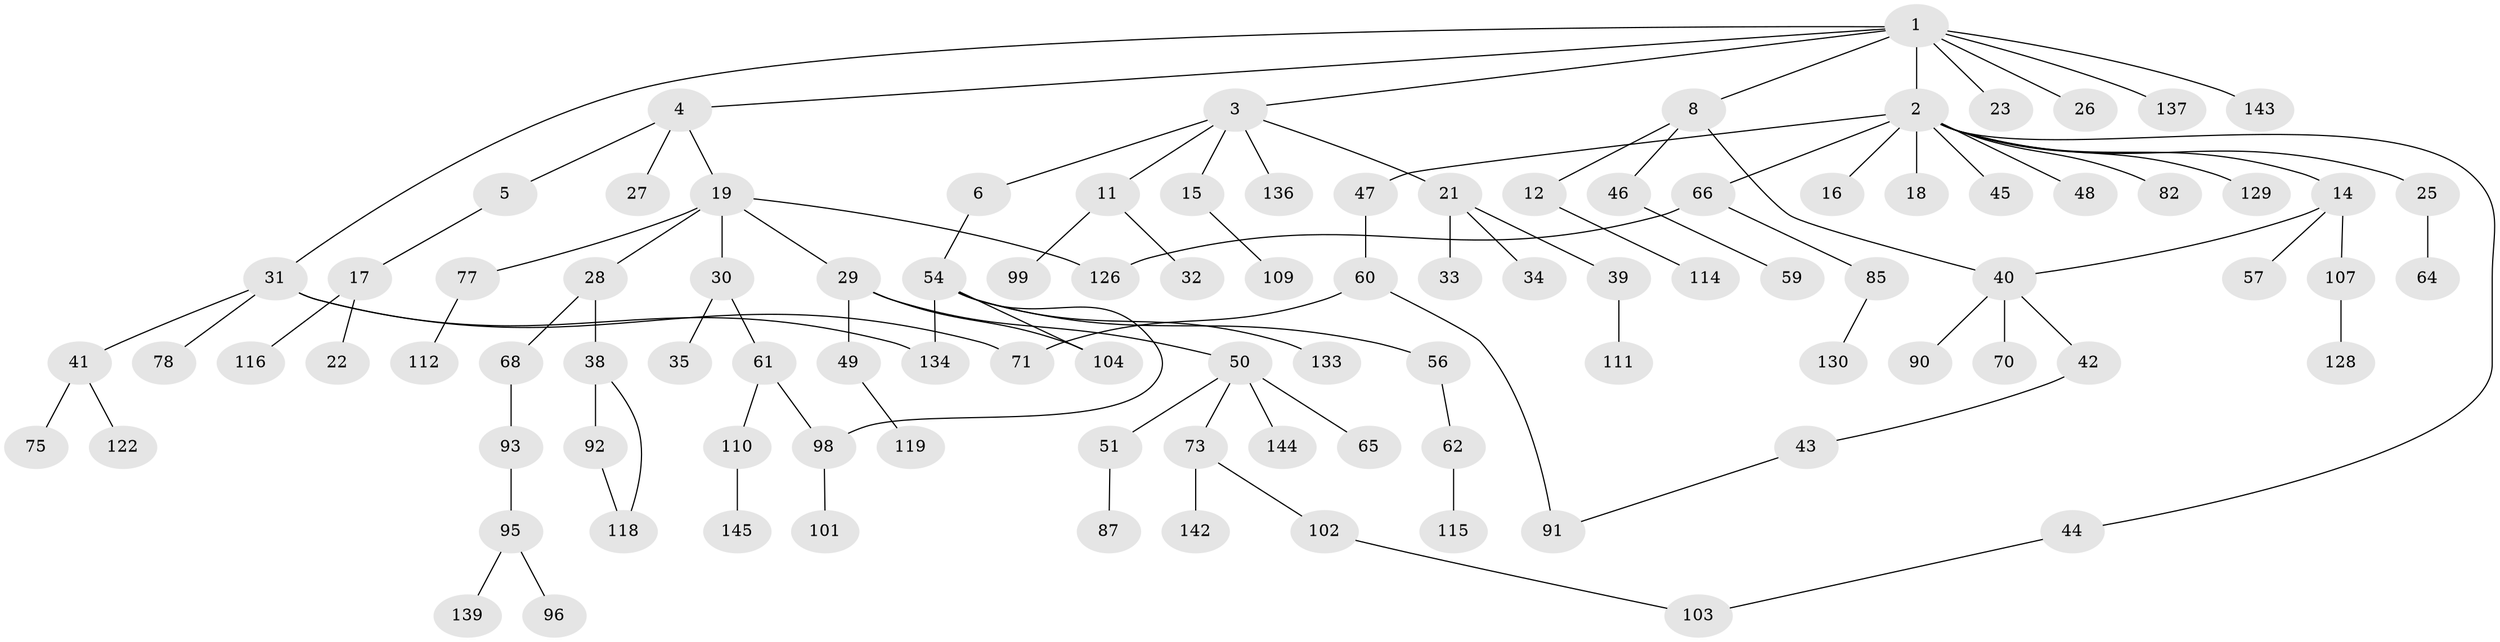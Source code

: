 // Generated by graph-tools (version 1.1) at 2025/23/03/03/25 07:23:32]
// undirected, 99 vertices, 107 edges
graph export_dot {
graph [start="1"]
  node [color=gray90,style=filled];
  1 [super="+13"];
  2 [super="+7"];
  3 [super="+123"];
  4 [super="+9"];
  5 [super="+10"];
  6 [super="+20"];
  8 [super="+81"];
  11 [super="+88"];
  12 [super="+141"];
  14 [super="+67"];
  15;
  16;
  17;
  18 [super="+74"];
  19 [super="+86"];
  21 [super="+24"];
  22 [super="+105"];
  23 [super="+69"];
  25 [super="+53"];
  26;
  27 [super="+100"];
  28 [super="+83"];
  29 [super="+72"];
  30 [super="+58"];
  31 [super="+37"];
  32 [super="+36"];
  33;
  34;
  35;
  38 [super="+52"];
  39 [super="+79"];
  40 [super="+55"];
  41 [super="+108"];
  42;
  43;
  44;
  45;
  46;
  47;
  48 [super="+124"];
  49 [super="+125"];
  50;
  51;
  54 [super="+94"];
  56;
  57;
  59;
  60 [super="+63"];
  61 [super="+117"];
  62 [super="+132"];
  64;
  65 [super="+84"];
  66;
  68;
  70 [super="+76"];
  71;
  73 [super="+80"];
  75;
  77;
  78 [super="+97"];
  82 [super="+106"];
  85 [super="+89"];
  87;
  90;
  91;
  92;
  93;
  95 [super="+120"];
  96;
  98 [super="+140"];
  99;
  101;
  102;
  103 [super="+135"];
  104 [super="+121"];
  107;
  109;
  110;
  111;
  112 [super="+113"];
  114;
  115 [super="+127"];
  116;
  118 [super="+131"];
  119;
  122;
  126;
  128;
  129;
  130;
  133;
  134;
  136 [super="+138"];
  137;
  139;
  142;
  143;
  144;
  145;
  1 -- 2;
  1 -- 3;
  1 -- 4;
  1 -- 8;
  1 -- 31;
  1 -- 137;
  1 -- 143;
  1 -- 26;
  1 -- 23;
  2 -- 14;
  2 -- 18;
  2 -- 25;
  2 -- 48;
  2 -- 129;
  2 -- 66;
  2 -- 44;
  2 -- 45;
  2 -- 47;
  2 -- 16;
  2 -- 82;
  3 -- 6;
  3 -- 11;
  3 -- 15;
  3 -- 21;
  3 -- 136;
  4 -- 5;
  4 -- 19;
  4 -- 27;
  5 -- 17;
  6 -- 54;
  8 -- 12;
  8 -- 46;
  8 -- 40;
  11 -- 32;
  11 -- 99;
  12 -- 114;
  14 -- 40;
  14 -- 57;
  14 -- 107;
  15 -- 109;
  17 -- 22;
  17 -- 116;
  19 -- 28;
  19 -- 29;
  19 -- 30;
  19 -- 77;
  19 -- 126;
  21 -- 33;
  21 -- 34;
  21 -- 39;
  25 -- 64;
  28 -- 38;
  28 -- 68;
  29 -- 49;
  29 -- 50;
  29 -- 104;
  30 -- 35;
  30 -- 61;
  31 -- 41;
  31 -- 71;
  31 -- 78;
  31 -- 134;
  38 -- 92;
  38 -- 118;
  39 -- 111;
  40 -- 42;
  40 -- 70;
  40 -- 90;
  41 -- 75;
  41 -- 122;
  42 -- 43;
  43 -- 91;
  44 -- 103;
  46 -- 59;
  47 -- 60;
  49 -- 119;
  50 -- 51;
  50 -- 65;
  50 -- 73;
  50 -- 144;
  51 -- 87;
  54 -- 56;
  54 -- 133;
  54 -- 134;
  54 -- 104;
  54 -- 98;
  56 -- 62;
  60 -- 71;
  60 -- 91;
  61 -- 98;
  61 -- 110;
  62 -- 115;
  66 -- 85;
  66 -- 126;
  68 -- 93;
  73 -- 102;
  73 -- 142;
  77 -- 112;
  85 -- 130;
  92 -- 118;
  93 -- 95;
  95 -- 96;
  95 -- 139;
  98 -- 101;
  102 -- 103;
  107 -- 128;
  110 -- 145;
}
